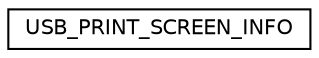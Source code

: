 digraph "Graphical Class Hierarchy"
{
  edge [fontname="Helvetica",fontsize="10",labelfontname="Helvetica",labelfontsize="10"];
  node [fontname="Helvetica",fontsize="10",shape=record];
  rankdir="LR";
  Node1 [label="USB_PRINT_SCREEN_INFO",height=0.2,width=0.4,color="black", fillcolor="white", style="filled",URL="$struct_u_s_b___p_r_i_n_t___s_c_r_e_e_n___i_n_f_o.html"];
}
